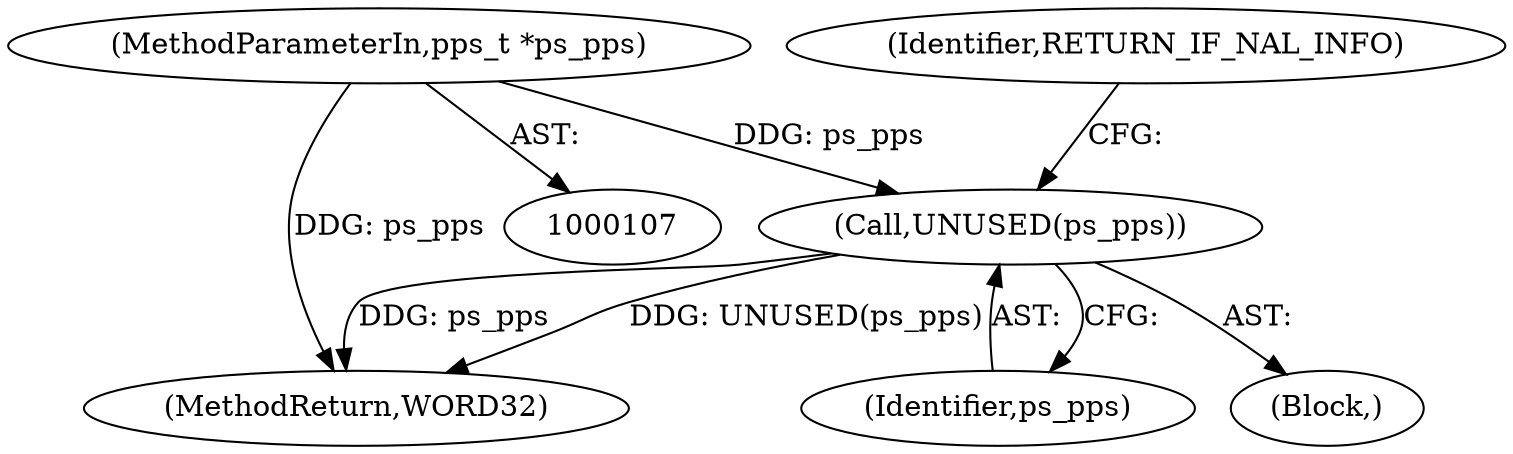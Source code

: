 digraph "0_Android_913d9e8d93d6b81bb8eac3fc2c1426651f5b259d_0@pointer" {
"1000167" [label="(Call,UNUSED(ps_pps))"];
"1000109" [label="(MethodParameterIn,pps_t *ps_pps)"];
"1000168" [label="(Identifier,ps_pps)"];
"1000169" [label="(Identifier,RETURN_IF_NAL_INFO)"];
"1001297" [label="(MethodReturn,WORD32)"];
"1000167" [label="(Call,UNUSED(ps_pps))"];
"1000112" [label="(Block,)"];
"1000109" [label="(MethodParameterIn,pps_t *ps_pps)"];
"1000167" -> "1000112"  [label="AST: "];
"1000167" -> "1000168"  [label="CFG: "];
"1000168" -> "1000167"  [label="AST: "];
"1000169" -> "1000167"  [label="CFG: "];
"1000167" -> "1001297"  [label="DDG: ps_pps"];
"1000167" -> "1001297"  [label="DDG: UNUSED(ps_pps)"];
"1000109" -> "1000167"  [label="DDG: ps_pps"];
"1000109" -> "1000107"  [label="AST: "];
"1000109" -> "1001297"  [label="DDG: ps_pps"];
}
